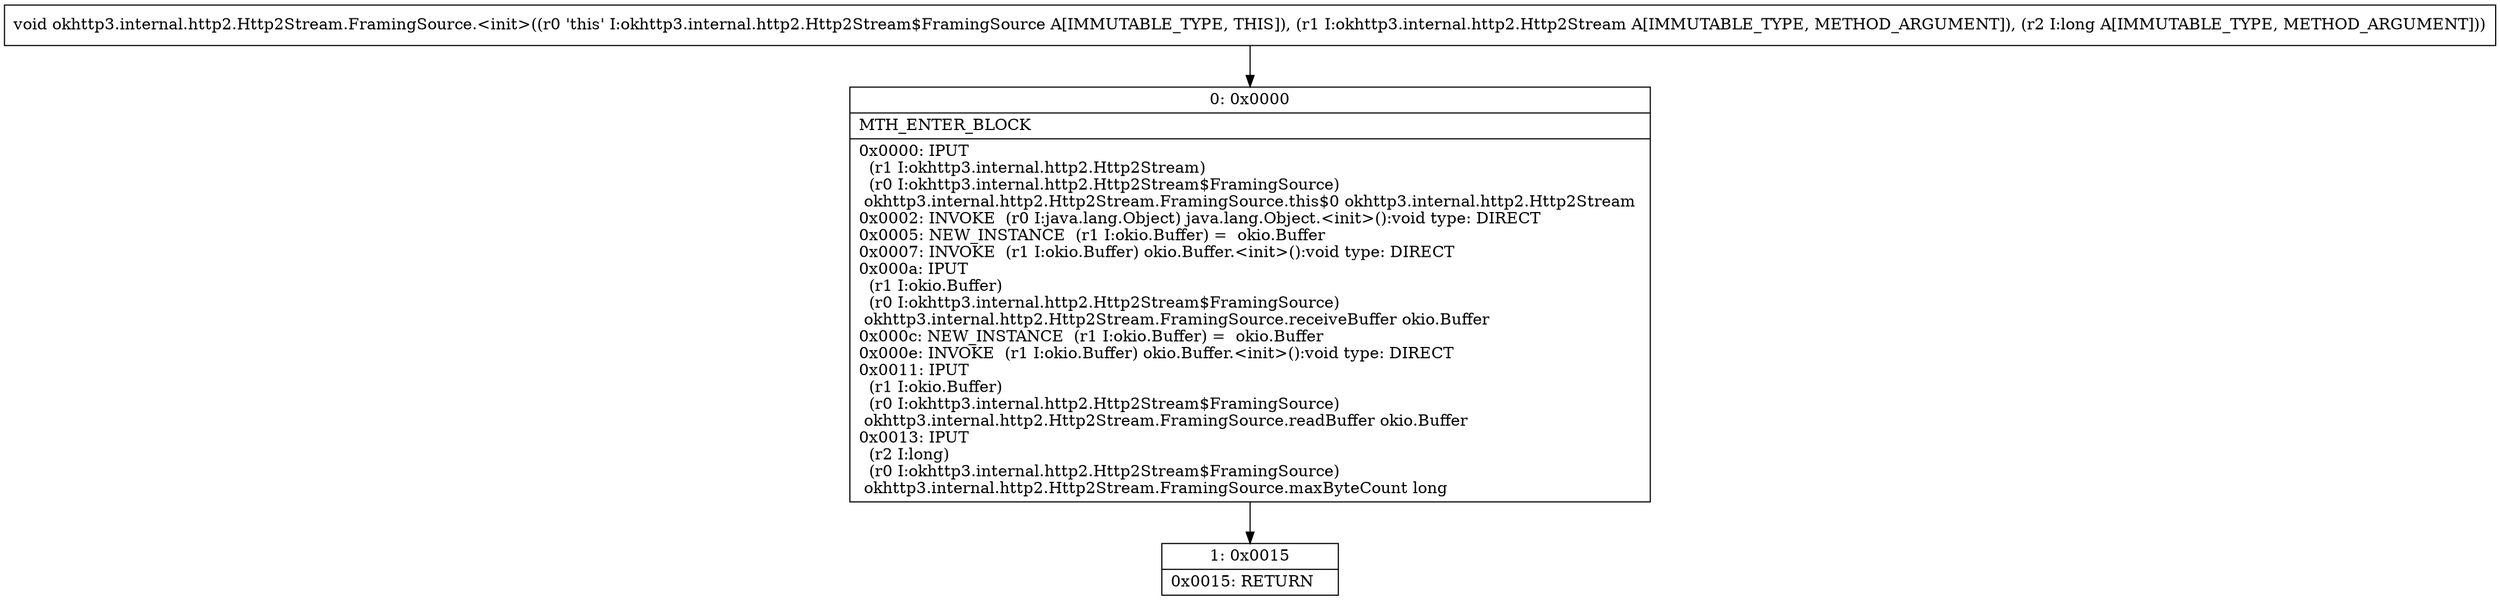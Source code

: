 digraph "CFG forokhttp3.internal.http2.Http2Stream.FramingSource.\<init\>(Lokhttp3\/internal\/http2\/Http2Stream;J)V" {
Node_0 [shape=record,label="{0\:\ 0x0000|MTH_ENTER_BLOCK\l|0x0000: IPUT  \l  (r1 I:okhttp3.internal.http2.Http2Stream)\l  (r0 I:okhttp3.internal.http2.Http2Stream$FramingSource)\l okhttp3.internal.http2.Http2Stream.FramingSource.this$0 okhttp3.internal.http2.Http2Stream \l0x0002: INVOKE  (r0 I:java.lang.Object) java.lang.Object.\<init\>():void type: DIRECT \l0x0005: NEW_INSTANCE  (r1 I:okio.Buffer) =  okio.Buffer \l0x0007: INVOKE  (r1 I:okio.Buffer) okio.Buffer.\<init\>():void type: DIRECT \l0x000a: IPUT  \l  (r1 I:okio.Buffer)\l  (r0 I:okhttp3.internal.http2.Http2Stream$FramingSource)\l okhttp3.internal.http2.Http2Stream.FramingSource.receiveBuffer okio.Buffer \l0x000c: NEW_INSTANCE  (r1 I:okio.Buffer) =  okio.Buffer \l0x000e: INVOKE  (r1 I:okio.Buffer) okio.Buffer.\<init\>():void type: DIRECT \l0x0011: IPUT  \l  (r1 I:okio.Buffer)\l  (r0 I:okhttp3.internal.http2.Http2Stream$FramingSource)\l okhttp3.internal.http2.Http2Stream.FramingSource.readBuffer okio.Buffer \l0x0013: IPUT  \l  (r2 I:long)\l  (r0 I:okhttp3.internal.http2.Http2Stream$FramingSource)\l okhttp3.internal.http2.Http2Stream.FramingSource.maxByteCount long \l}"];
Node_1 [shape=record,label="{1\:\ 0x0015|0x0015: RETURN   \l}"];
MethodNode[shape=record,label="{void okhttp3.internal.http2.Http2Stream.FramingSource.\<init\>((r0 'this' I:okhttp3.internal.http2.Http2Stream$FramingSource A[IMMUTABLE_TYPE, THIS]), (r1 I:okhttp3.internal.http2.Http2Stream A[IMMUTABLE_TYPE, METHOD_ARGUMENT]), (r2 I:long A[IMMUTABLE_TYPE, METHOD_ARGUMENT])) }"];
MethodNode -> Node_0;
Node_0 -> Node_1;
}

